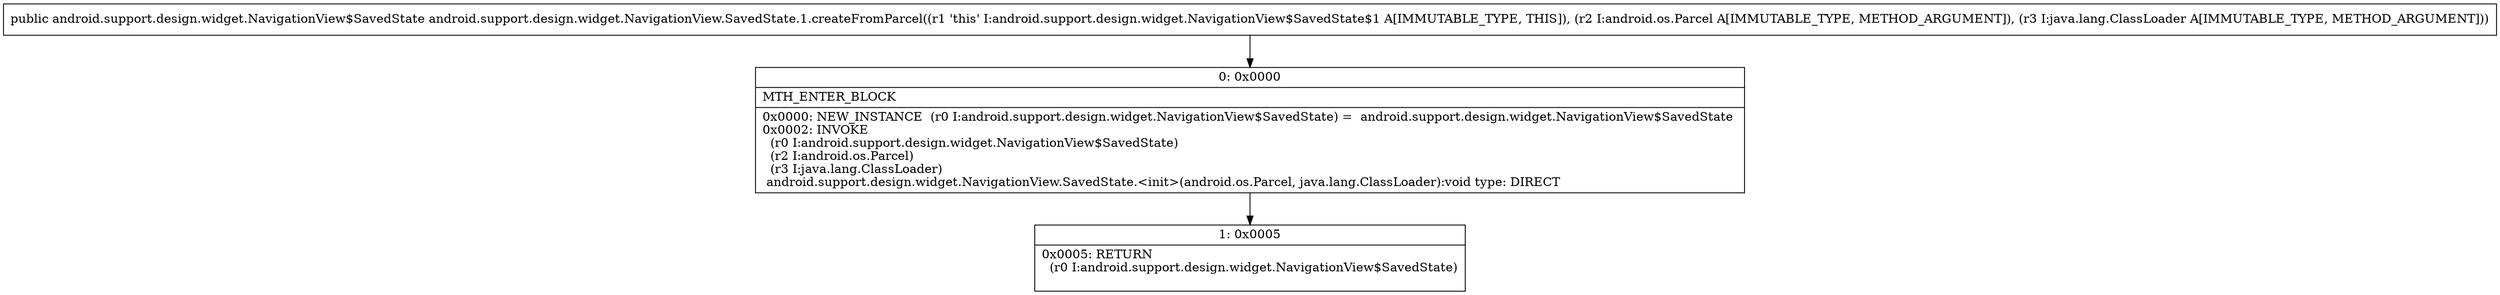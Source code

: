 digraph "CFG forandroid.support.design.widget.NavigationView.SavedState.1.createFromParcel(Landroid\/os\/Parcel;Ljava\/lang\/ClassLoader;)Landroid\/support\/design\/widget\/NavigationView$SavedState;" {
Node_0 [shape=record,label="{0\:\ 0x0000|MTH_ENTER_BLOCK\l|0x0000: NEW_INSTANCE  (r0 I:android.support.design.widget.NavigationView$SavedState) =  android.support.design.widget.NavigationView$SavedState \l0x0002: INVOKE  \l  (r0 I:android.support.design.widget.NavigationView$SavedState)\l  (r2 I:android.os.Parcel)\l  (r3 I:java.lang.ClassLoader)\l android.support.design.widget.NavigationView.SavedState.\<init\>(android.os.Parcel, java.lang.ClassLoader):void type: DIRECT \l}"];
Node_1 [shape=record,label="{1\:\ 0x0005|0x0005: RETURN  \l  (r0 I:android.support.design.widget.NavigationView$SavedState)\l \l}"];
MethodNode[shape=record,label="{public android.support.design.widget.NavigationView$SavedState android.support.design.widget.NavigationView.SavedState.1.createFromParcel((r1 'this' I:android.support.design.widget.NavigationView$SavedState$1 A[IMMUTABLE_TYPE, THIS]), (r2 I:android.os.Parcel A[IMMUTABLE_TYPE, METHOD_ARGUMENT]), (r3 I:java.lang.ClassLoader A[IMMUTABLE_TYPE, METHOD_ARGUMENT])) }"];
MethodNode -> Node_0;
Node_0 -> Node_1;
}

